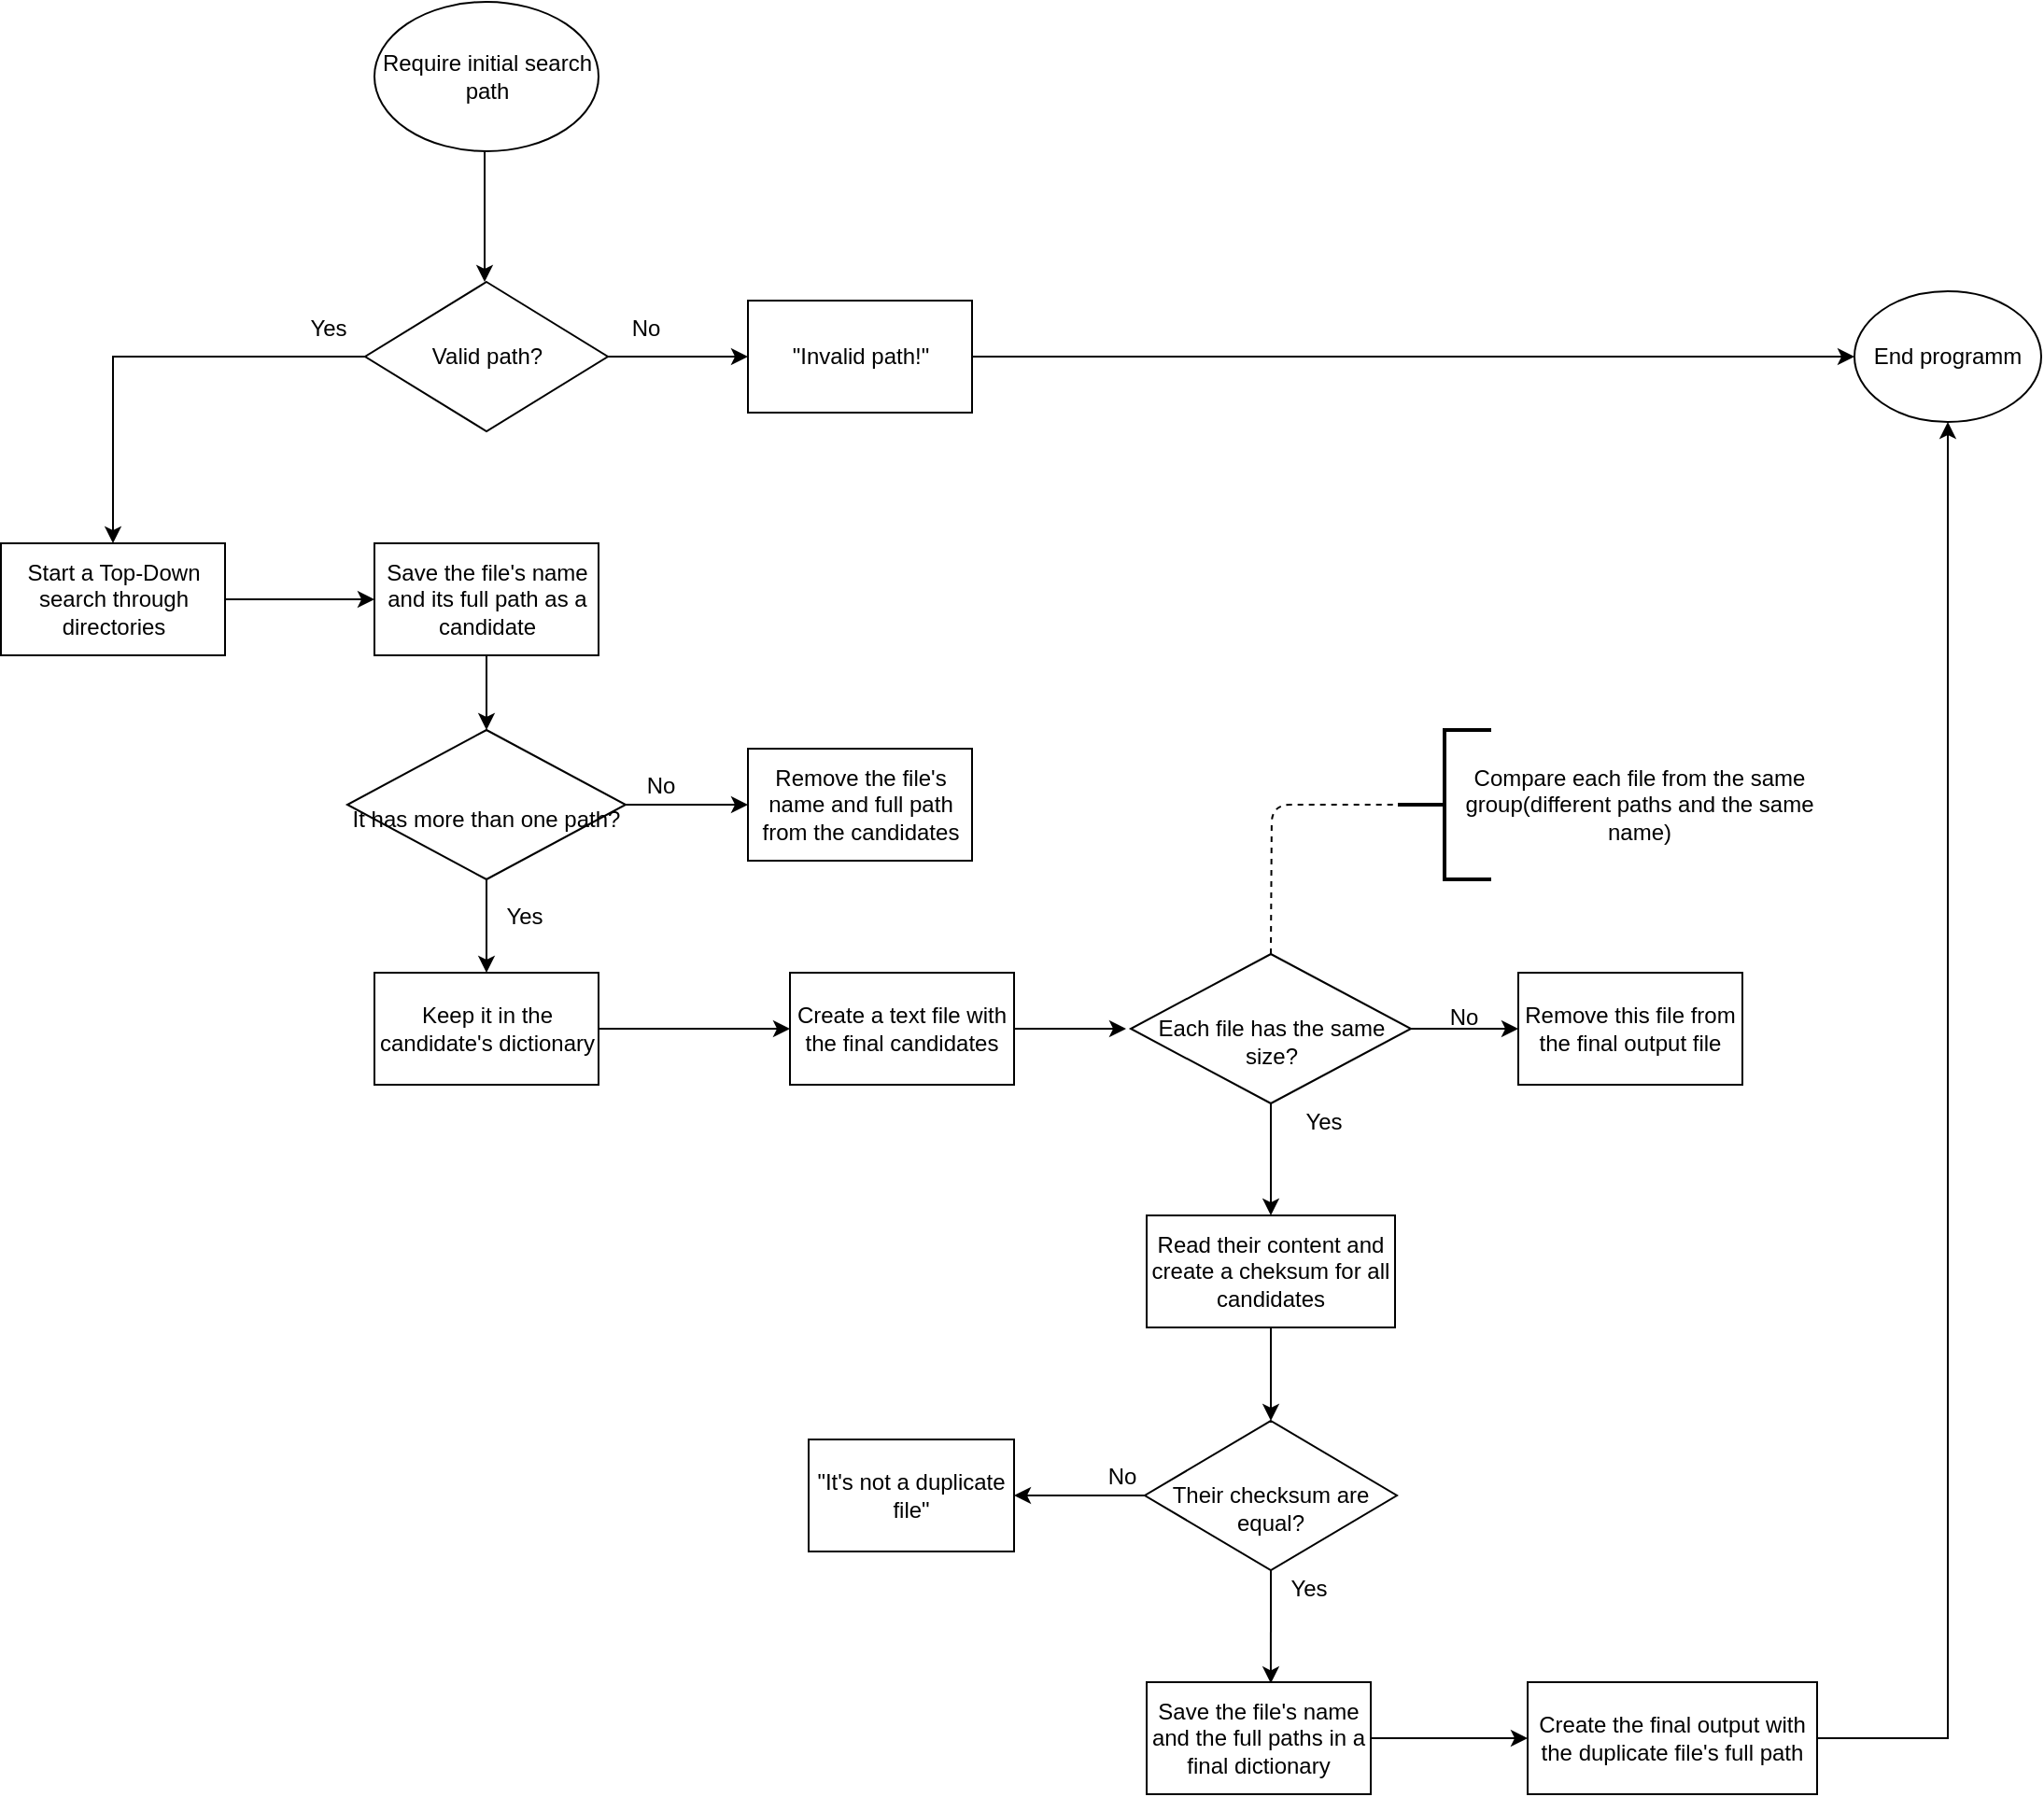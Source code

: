 <mxfile version="10.6.3" type="github"><diagram id="ecPP2jQ27v2pAvyMtvCx" name="Page-1"><mxGraphModel dx="988" dy="566" grid="1" gridSize="10" guides="1" tooltips="1" connect="1" arrows="1" fold="1" page="1" pageScale="1" pageWidth="827" pageHeight="1169" math="0" shadow="0"><root><mxCell id="0"/><mxCell id="1" parent="0"/><mxCell id="CdPllzhNP9zi-eXG6vMc-7" value="" style="strokeWidth=2;html=1;shape=mxgraph.flowchart.annotation_2;align=left;rotation=0;direction=east;" vertex="1" parent="1"><mxGeometry x="1055.5" y="430" width="50" height="80" as="geometry"/></mxCell><mxCell id="oGG3LgaSwGbW1TCwv-tr-1" value="&lt;div&gt;Require initial search path&lt;/div&gt;" style="ellipse;whiteSpace=wrap;html=1;" parent="1" vertex="1"><mxGeometry x="507.5" y="40" width="120" height="80" as="geometry"/></mxCell><mxCell id="oGG3LgaSwGbW1TCwv-tr-3" value="" style="endArrow=classic;html=1;" parent="1" edge="1"><mxGeometry width="50" height="50" relative="1" as="geometry"><mxPoint x="566.5" y="120" as="sourcePoint"/><mxPoint x="566.5" y="190" as="targetPoint"/></mxGeometry></mxCell><mxCell id="oGG3LgaSwGbW1TCwv-tr-19" style="edgeStyle=orthogonalEdgeStyle;rounded=0;orthogonalLoop=1;jettySize=auto;html=1;exitX=1;exitY=0.5;exitDx=0;exitDy=0;entryX=0;entryY=0.5;entryDx=0;entryDy=0;" parent="1" source="oGG3LgaSwGbW1TCwv-tr-4" target="oGG3LgaSwGbW1TCwv-tr-8" edge="1"><mxGeometry relative="1" as="geometry"/></mxCell><mxCell id="oGG3LgaSwGbW1TCwv-tr-26" style="edgeStyle=orthogonalEdgeStyle;rounded=0;orthogonalLoop=1;jettySize=auto;html=1;exitX=0;exitY=0.5;exitDx=0;exitDy=0;entryX=0.5;entryY=0;entryDx=0;entryDy=0;" parent="1" source="oGG3LgaSwGbW1TCwv-tr-4" target="oGG3LgaSwGbW1TCwv-tr-15" edge="1"><mxGeometry relative="1" as="geometry"/></mxCell><mxCell id="oGG3LgaSwGbW1TCwv-tr-4" value="Valid path?" style="rhombus;whiteSpace=wrap;html=1;" parent="1" vertex="1"><mxGeometry x="502.5" y="190" width="130" height="80" as="geometry"/></mxCell><mxCell id="oGG3LgaSwGbW1TCwv-tr-20" style="edgeStyle=orthogonalEdgeStyle;rounded=0;orthogonalLoop=1;jettySize=auto;html=1;exitX=1;exitY=0.5;exitDx=0;exitDy=0;entryX=0;entryY=0.5;entryDx=0;entryDy=0;" parent="1" source="oGG3LgaSwGbW1TCwv-tr-8" edge="1" target="oGG3LgaSwGbW1TCwv-tr-21"><mxGeometry relative="1" as="geometry"><mxPoint x="887.5" y="230" as="targetPoint"/></mxGeometry></mxCell><mxCell id="oGG3LgaSwGbW1TCwv-tr-8" value="&quot;Invalid path!&quot;" style="rounded=0;whiteSpace=wrap;html=1;" parent="1" vertex="1"><mxGeometry x="707.5" y="200" width="120" height="60" as="geometry"/></mxCell><mxCell id="oGG3LgaSwGbW1TCwv-tr-11" value="&lt;div&gt;No&lt;/div&gt;" style="text;html=1;strokeColor=none;fillColor=none;align=center;verticalAlign=middle;whiteSpace=wrap;rounded=0;" parent="1" vertex="1"><mxGeometry x="632.5" y="205" width="40" height="20" as="geometry"/></mxCell><mxCell id="oGG3LgaSwGbW1TCwv-tr-27" style="edgeStyle=orthogonalEdgeStyle;rounded=0;orthogonalLoop=1;jettySize=auto;html=1;entryX=0;entryY=0.5;entryDx=0;entryDy=0;" parent="1" source="oGG3LgaSwGbW1TCwv-tr-15" target="oGG3LgaSwGbW1TCwv-tr-22" edge="1"><mxGeometry relative="1" as="geometry"/></mxCell><mxCell id="oGG3LgaSwGbW1TCwv-tr-15" value="&lt;div&gt;Start a Top-Down search through directories&lt;/div&gt;" style="rounded=0;whiteSpace=wrap;html=1;" parent="1" vertex="1"><mxGeometry x="307.5" y="330" width="120" height="60" as="geometry"/></mxCell><mxCell id="oGG3LgaSwGbW1TCwv-tr-17" value="&lt;div&gt;Yes&lt;/div&gt;" style="text;html=1;strokeColor=none;fillColor=none;align=center;verticalAlign=middle;whiteSpace=wrap;rounded=0;" parent="1" vertex="1"><mxGeometry x="462.5" y="205" width="40" height="20" as="geometry"/></mxCell><mxCell id="oGG3LgaSwGbW1TCwv-tr-21" value="End programm" style="ellipse;whiteSpace=wrap;html=1;" parent="1" vertex="1"><mxGeometry x="1300" y="195" width="100" height="70" as="geometry"/></mxCell><mxCell id="oGG3LgaSwGbW1TCwv-tr-25" style="edgeStyle=orthogonalEdgeStyle;rounded=0;orthogonalLoop=1;jettySize=auto;html=1;exitX=0.5;exitY=1;exitDx=0;exitDy=0;entryX=0.5;entryY=0;entryDx=0;entryDy=0;" parent="1" source="oGG3LgaSwGbW1TCwv-tr-22" target="oGG3LgaSwGbW1TCwv-tr-24" edge="1"><mxGeometry relative="1" as="geometry"/></mxCell><mxCell id="oGG3LgaSwGbW1TCwv-tr-22" value="Save the file's name and its full path as a candidate" style="rounded=0;whiteSpace=wrap;html=1;" parent="1" vertex="1"><mxGeometry x="507.5" y="330" width="120" height="60" as="geometry"/></mxCell><mxCell id="oGG3LgaSwGbW1TCwv-tr-29" style="edgeStyle=orthogonalEdgeStyle;rounded=0;orthogonalLoop=1;jettySize=auto;html=1;exitX=1;exitY=0.5;exitDx=0;exitDy=0;entryX=0;entryY=0.5;entryDx=0;entryDy=0;" parent="1" source="oGG3LgaSwGbW1TCwv-tr-24" target="oGG3LgaSwGbW1TCwv-tr-28" edge="1"><mxGeometry relative="1" as="geometry"/></mxCell><mxCell id="oGG3LgaSwGbW1TCwv-tr-32" style="edgeStyle=orthogonalEdgeStyle;rounded=0;orthogonalLoop=1;jettySize=auto;html=1;exitX=0.5;exitY=1;exitDx=0;exitDy=0;entryX=0.5;entryY=0;entryDx=0;entryDy=0;" parent="1" source="oGG3LgaSwGbW1TCwv-tr-24" target="oGG3LgaSwGbW1TCwv-tr-31" edge="1"><mxGeometry relative="1" as="geometry"/></mxCell><mxCell id="oGG3LgaSwGbW1TCwv-tr-24" value="&lt;div align=&quot;center&quot;&gt;&lt;br&gt;&lt;/div&gt;&lt;div align=&quot;center&quot;&gt;It has more than one path?&lt;/div&gt;" style="rhombus;whiteSpace=wrap;html=1;" parent="1" vertex="1"><mxGeometry x="493" y="430" width="149" height="80" as="geometry"/></mxCell><mxCell id="oGG3LgaSwGbW1TCwv-tr-28" value="Remove the file's name and full path from the candidates" style="rounded=0;whiteSpace=wrap;html=1;" parent="1" vertex="1"><mxGeometry x="707.5" y="440" width="120" height="60" as="geometry"/></mxCell><mxCell id="oGG3LgaSwGbW1TCwv-tr-30" value="&lt;div&gt;No&lt;/div&gt;" style="text;html=1;strokeColor=none;fillColor=none;align=center;verticalAlign=middle;whiteSpace=wrap;rounded=0;" parent="1" vertex="1"><mxGeometry x="640.5" y="450" width="40" height="20" as="geometry"/></mxCell><mxCell id="CdPllzhNP9zi-eXG6vMc-14" style="edgeStyle=orthogonalEdgeStyle;rounded=0;orthogonalLoop=1;jettySize=auto;html=1;exitX=1;exitY=0.5;exitDx=0;exitDy=0;entryX=0;entryY=0.5;entryDx=0;entryDy=0;" edge="1" parent="1" source="oGG3LgaSwGbW1TCwv-tr-31" target="CdPllzhNP9zi-eXG6vMc-13"><mxGeometry relative="1" as="geometry"/></mxCell><mxCell id="oGG3LgaSwGbW1TCwv-tr-31" value="Keep it in the candidate's dictionary" style="rounded=0;whiteSpace=wrap;html=1;" parent="1" vertex="1"><mxGeometry x="507.5" y="560" width="120" height="60" as="geometry"/></mxCell><mxCell id="oGG3LgaSwGbW1TCwv-tr-33" value="&lt;div&gt;Yes&lt;/div&gt;" style="text;html=1;strokeColor=none;fillColor=none;align=center;verticalAlign=middle;whiteSpace=wrap;rounded=0;" parent="1" vertex="1"><mxGeometry x="567.5" y="520" width="40" height="20" as="geometry"/></mxCell><mxCell id="CdPllzhNP9zi-eXG6vMc-17" style="edgeStyle=orthogonalEdgeStyle;rounded=0;orthogonalLoop=1;jettySize=auto;html=1;exitX=1;exitY=0.5;exitDx=0;exitDy=0;entryX=0;entryY=0.5;entryDx=0;entryDy=0;" edge="1" parent="1" source="oGG3LgaSwGbW1TCwv-tr-48" target="CdPllzhNP9zi-eXG6vMc-11"><mxGeometry relative="1" as="geometry"/></mxCell><mxCell id="CdPllzhNP9zi-eXG6vMc-21" style="edgeStyle=orthogonalEdgeStyle;rounded=0;orthogonalLoop=1;jettySize=auto;html=1;exitX=0.5;exitY=1;exitDx=0;exitDy=0;" edge="1" parent="1" source="oGG3LgaSwGbW1TCwv-tr-48" target="CdPllzhNP9zi-eXG6vMc-20"><mxGeometry relative="1" as="geometry"/></mxCell><mxCell id="oGG3LgaSwGbW1TCwv-tr-48" value="&lt;br&gt;&lt;div&gt;Each file has the same size?&lt;/div&gt;" style="rhombus;whiteSpace=wrap;html=1;direction=east;" parent="1" vertex="1"><mxGeometry x="912.5" y="550" width="150" height="80" as="geometry"/></mxCell><mxCell id="CdPllzhNP9zi-eXG6vMc-10" value="Compare each file from the same group(different paths and the same name)" style="text;html=1;strokeColor=none;fillColor=none;align=center;verticalAlign=middle;whiteSpace=wrap;rounded=0;direction=east;" vertex="1" parent="1"><mxGeometry x="1090" y="440" width="190" height="60" as="geometry"/></mxCell><mxCell id="CdPllzhNP9zi-eXG6vMc-11" value="Remove this file from the final output file" style="rounded=0;whiteSpace=wrap;html=1;direction=east;" vertex="1" parent="1"><mxGeometry x="1120" y="560" width="120" height="60" as="geometry"/></mxCell><mxCell id="CdPllzhNP9zi-eXG6vMc-15" style="edgeStyle=orthogonalEdgeStyle;rounded=0;orthogonalLoop=1;jettySize=auto;html=1;exitX=1;exitY=0.5;exitDx=0;exitDy=0;" edge="1" parent="1" source="CdPllzhNP9zi-eXG6vMc-13"><mxGeometry relative="1" as="geometry"><mxPoint x="910" y="590" as="targetPoint"/></mxGeometry></mxCell><mxCell id="CdPllzhNP9zi-eXG6vMc-13" value="Create a text file with the final candidates" style="rounded=0;whiteSpace=wrap;html=1;" vertex="1" parent="1"><mxGeometry x="730" y="560" width="120" height="60" as="geometry"/></mxCell><mxCell id="CdPllzhNP9zi-eXG6vMc-16" value="" style="endArrow=none;dashed=1;html=1;exitX=0.5;exitY=0;exitDx=0;exitDy=0;entryX=0;entryY=0.5;entryDx=0;entryDy=0;entryPerimeter=0;" edge="1" parent="1" source="oGG3LgaSwGbW1TCwv-tr-48" target="CdPllzhNP9zi-eXG6vMc-7"><mxGeometry width="50" height="50" relative="1" as="geometry"><mxPoint x="962.5" y="510" as="sourcePoint"/><mxPoint x="1012.5" y="460" as="targetPoint"/><Array as="points"><mxPoint x="988" y="470"/></Array></mxGeometry></mxCell><mxCell id="CdPllzhNP9zi-eXG6vMc-18" value="&lt;div&gt;No&lt;/div&gt;" style="text;html=1;strokeColor=none;fillColor=none;align=center;verticalAlign=middle;whiteSpace=wrap;rounded=0;" vertex="1" parent="1"><mxGeometry x="887.5" y="820" width="40" height="20" as="geometry"/></mxCell><mxCell id="CdPllzhNP9zi-eXG6vMc-19" value="&lt;div&gt;Yes&lt;/div&gt;" style="text;html=1;strokeColor=none;fillColor=none;align=center;verticalAlign=middle;whiteSpace=wrap;rounded=0;" vertex="1" parent="1"><mxGeometry x="995.5" y="630" width="40" height="20" as="geometry"/></mxCell><mxCell id="CdPllzhNP9zi-eXG6vMc-24" style="edgeStyle=orthogonalEdgeStyle;rounded=0;orthogonalLoop=1;jettySize=auto;html=1;exitX=0.5;exitY=1;exitDx=0;exitDy=0;entryX=0.5;entryY=0;entryDx=0;entryDy=0;" edge="1" parent="1" source="CdPllzhNP9zi-eXG6vMc-20" target="CdPllzhNP9zi-eXG6vMc-23"><mxGeometry relative="1" as="geometry"/></mxCell><mxCell id="CdPllzhNP9zi-eXG6vMc-20" value="Read their content and create a cheksum for all candidates" style="rounded=0;whiteSpace=wrap;html=1;" vertex="1" parent="1"><mxGeometry x="921" y="690" width="133" height="60" as="geometry"/></mxCell><mxCell id="CdPllzhNP9zi-eXG6vMc-28" style="edgeStyle=orthogonalEdgeStyle;rounded=0;orthogonalLoop=1;jettySize=auto;html=1;entryX=1;entryY=0.5;entryDx=0;entryDy=0;" edge="1" parent="1" source="CdPllzhNP9zi-eXG6vMc-23" target="CdPllzhNP9zi-eXG6vMc-25"><mxGeometry relative="1" as="geometry"/></mxCell><mxCell id="CdPllzhNP9zi-eXG6vMc-32" style="edgeStyle=orthogonalEdgeStyle;rounded=0;orthogonalLoop=1;jettySize=auto;html=1;exitX=0.5;exitY=1;exitDx=0;exitDy=0;entryX=0.554;entryY=0.011;entryDx=0;entryDy=0;entryPerimeter=0;" edge="1" parent="1" source="CdPllzhNP9zi-eXG6vMc-23" target="CdPllzhNP9zi-eXG6vMc-30"><mxGeometry relative="1" as="geometry"/></mxCell><mxCell id="CdPllzhNP9zi-eXG6vMc-23" value="&lt;div&gt;&lt;br&gt;&lt;/div&gt;&lt;div&gt;Their checksum are equal?&lt;/div&gt;" style="rhombus;whiteSpace=wrap;html=1;" vertex="1" parent="1"><mxGeometry x="920" y="800" width="135" height="80" as="geometry"/></mxCell><mxCell id="CdPllzhNP9zi-eXG6vMc-25" value="&quot;It's not a duplicate file&quot;" style="rounded=0;whiteSpace=wrap;html=1;" vertex="1" parent="1"><mxGeometry x="740" y="810" width="110" height="60" as="geometry"/></mxCell><mxCell id="CdPllzhNP9zi-eXG6vMc-26" value="&lt;div&gt;No&lt;/div&gt;" style="text;html=1;strokeColor=none;fillColor=none;align=center;verticalAlign=middle;whiteSpace=wrap;rounded=0;" vertex="1" parent="1"><mxGeometry x="1070.5" y="574" width="40" height="20" as="geometry"/></mxCell><mxCell id="CdPllzhNP9zi-eXG6vMc-33" style="edgeStyle=orthogonalEdgeStyle;rounded=0;orthogonalLoop=1;jettySize=auto;html=1;exitX=1;exitY=0.5;exitDx=0;exitDy=0;" edge="1" parent="1" source="CdPllzhNP9zi-eXG6vMc-30" target="CdPllzhNP9zi-eXG6vMc-34"><mxGeometry relative="1" as="geometry"><mxPoint x="1100" y="969.833" as="targetPoint"/></mxGeometry></mxCell><mxCell id="CdPllzhNP9zi-eXG6vMc-30" value="Save the file's name and the full paths in a final dictionary" style="rounded=0;whiteSpace=wrap;html=1;" vertex="1" parent="1"><mxGeometry x="921" y="940" width="120" height="60" as="geometry"/></mxCell><mxCell id="CdPllzhNP9zi-eXG6vMc-31" value="&lt;div&gt;Yes&lt;/div&gt;" style="text;html=1;strokeColor=none;fillColor=none;align=center;verticalAlign=middle;whiteSpace=wrap;rounded=0;" vertex="1" parent="1"><mxGeometry x="987.5" y="880" width="40" height="20" as="geometry"/></mxCell><mxCell id="CdPllzhNP9zi-eXG6vMc-36" style="edgeStyle=orthogonalEdgeStyle;rounded=0;orthogonalLoop=1;jettySize=auto;html=1;entryX=0.5;entryY=1;entryDx=0;entryDy=0;" edge="1" parent="1" source="CdPllzhNP9zi-eXG6vMc-34" target="oGG3LgaSwGbW1TCwv-tr-21"><mxGeometry relative="1" as="geometry"/></mxCell><mxCell id="CdPllzhNP9zi-eXG6vMc-34" value="Create the final output with the duplicate file's full path" style="rounded=0;whiteSpace=wrap;html=1;" vertex="1" parent="1"><mxGeometry x="1125" y="940" width="155" height="60" as="geometry"/></mxCell></root></mxGraphModel></diagram></mxfile>